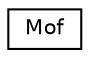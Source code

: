 digraph "Graphical Class Hierarchy"
{
  edge [fontname="Helvetica",fontsize="10",labelfontname="Helvetica",labelfontsize="10"];
  node [fontname="Helvetica",fontsize="10",shape=record];
  rankdir="LR";
  Node0 [label="Mof",height=0.2,width=0.4,color="black", fillcolor="white", style="filled",URL="$classMof.html",tooltip="Class to make a Mof object. "];
}
